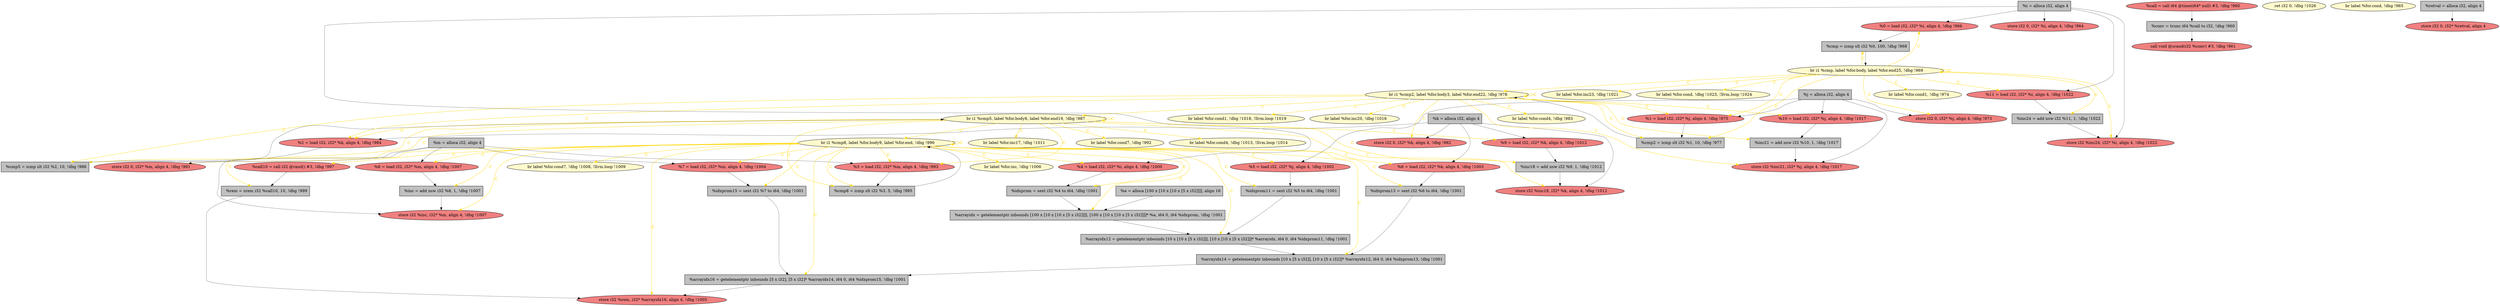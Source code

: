 
digraph G {


node80 [fillcolor=lemonchiffon,label="  br label %for.inc, !dbg !1006",shape=ellipse,style=filled ]
node79 [fillcolor=lemonchiffon,label="  br label %for.cond1, !dbg !1018, !llvm.loop !1019",shape=ellipse,style=filled ]
node78 [fillcolor=lemonchiffon,label="  br label %for.cond7, !dbg !992",shape=ellipse,style=filled ]
node77 [fillcolor=grey,label="  %a = alloca [100 x [10 x [10 x [5 x i32]]]], align 16",shape=rectangle,style=filled ]
node75 [fillcolor=grey,label="  %arrayidx14 = getelementptr inbounds [10 x [5 x i32]], [10 x [5 x i32]]* %arrayidx12, i64 0, i64 %idxprom13, !dbg !1001",shape=rectangle,style=filled ]
node74 [fillcolor=lemonchiffon,label="  br label %for.inc20, !dbg !1016",shape=ellipse,style=filled ]
node71 [fillcolor=lightcoral,label="  %0 = load i32, i32* %i, align 4, !dbg !966",shape=ellipse,style=filled ]
node69 [fillcolor=lightcoral,label="  %8 = load i32, i32* %m, align 4, !dbg !1007",shape=ellipse,style=filled ]
node67 [fillcolor=lightcoral,label="  %call = call i64 @time(i64* null) #3, !dbg !960",shape=ellipse,style=filled ]
node66 [fillcolor=grey,label="  %cmp = icmp slt i32 %0, 100, !dbg !968",shape=rectangle,style=filled ]
node65 [fillcolor=lightcoral,label="  %5 = load i32, i32* %j, align 4, !dbg !1002",shape=ellipse,style=filled ]
node63 [fillcolor=grey,label="  %inc24 = add nsw i32 %11, 1, !dbg !1022",shape=rectangle,style=filled ]
node61 [fillcolor=lemonchiffon,label="  br label %for.cond, !dbg !1023, !llvm.loop !1024",shape=ellipse,style=filled ]
node60 [fillcolor=lightcoral,label="  store i32 0, i32* %k, align 4, !dbg !982",shape=ellipse,style=filled ]
node59 [fillcolor=grey,label="  %arrayidx12 = getelementptr inbounds [10 x [10 x [5 x i32]]], [10 x [10 x [5 x i32]]]* %arrayidx, i64 0, i64 %idxprom11, !dbg !1001",shape=rectangle,style=filled ]
node58 [fillcolor=lemonchiffon,label="  br label %for.cond4, !dbg !1013, !llvm.loop !1014",shape=ellipse,style=filled ]
node55 [fillcolor=grey,label="  %inc18 = add nsw i32 %9, 1, !dbg !1012",shape=rectangle,style=filled ]
node54 [fillcolor=lightcoral,label="  %6 = load i32, i32* %k, align 4, !dbg !1003",shape=ellipse,style=filled ]
node51 [fillcolor=lightcoral,label="  %10 = load i32, i32* %j, align 4, !dbg !1017",shape=ellipse,style=filled ]
node30 [fillcolor=lightcoral,label="  %2 = load i32, i32* %k, align 4, !dbg !984",shape=ellipse,style=filled ]
node28 [fillcolor=lemonchiffon,label="  br i1 %cmp5, label %for.body6, label %for.end19, !dbg !987",shape=ellipse,style=filled ]
node27 [fillcolor=grey,label="  %cmp2 = icmp slt i32 %1, 10, !dbg !977",shape=rectangle,style=filled ]
node16 [fillcolor=grey,label="  %arrayidx16 = getelementptr inbounds [5 x i32], [5 x i32]* %arrayidx14, i64 0, i64 %idxprom15, !dbg !1001",shape=rectangle,style=filled ]
node15 [fillcolor=grey,label="  %arrayidx = getelementptr inbounds [100 x [10 x [10 x [5 x i32]]]], [100 x [10 x [10 x [5 x i32]]]]* %a, i64 0, i64 %idxprom, !dbg !1001",shape=rectangle,style=filled ]
node25 [fillcolor=grey,label="  %cmp5 = icmp slt i32 %2, 10, !dbg !986",shape=rectangle,style=filled ]
node21 [fillcolor=lemonchiffon,label="  br label %for.cond4, !dbg !983",shape=ellipse,style=filled ]
node73 [fillcolor=lemonchiffon,label="  ret i32 0, !dbg !1026",shape=ellipse,style=filled ]
node64 [fillcolor=lemonchiffon,label="  br i1 %cmp, label %for.body, label %for.end25, !dbg !969",shape=ellipse,style=filled ]
node35 [fillcolor=lightcoral,label="  %1 = load i32, i32* %j, align 4, !dbg !975",shape=ellipse,style=filled ]
node49 [fillcolor=grey,label="  %idxprom11 = sext i32 %5 to i64, !dbg !1001",shape=rectangle,style=filled ]
node29 [fillcolor=lemonchiffon,label="  br label %for.cond1, !dbg !974",shape=ellipse,style=filled ]
node26 [fillcolor=lemonchiffon,label="  br label %for.cond, !dbg !965",shape=ellipse,style=filled ]
node20 [fillcolor=lemonchiffon,label="  br i1 %cmp8, label %for.body9, label %for.end, !dbg !996",shape=ellipse,style=filled ]
node52 [fillcolor=lightcoral,label="  store i32 %inc18, i32* %k, align 4, !dbg !1012",shape=ellipse,style=filled ]
node36 [fillcolor=grey,label="  %k = alloca i32, align 4",shape=rectangle,style=filled ]
node23 [fillcolor=lemonchiffon,label="  br i1 %cmp2, label %for.body3, label %for.end22, !dbg !978",shape=ellipse,style=filled ]
node70 [fillcolor=lightcoral,label="  %3 = load i32, i32* %m, align 4, !dbg !993",shape=ellipse,style=filled ]
node48 [fillcolor=lightcoral,label="  call void @srand(i32 %conv) #3, !dbg !961",shape=ellipse,style=filled ]
node17 [fillcolor=grey,label="  %idxprom = sext i32 %4 to i64, !dbg !1001",shape=rectangle,style=filled ]
node31 [fillcolor=grey,label="  %m = alloca i32, align 4",shape=rectangle,style=filled ]
node39 [fillcolor=lightcoral,label="  %4 = load i32, i32* %i, align 4, !dbg !1000",shape=ellipse,style=filled ]
node18 [fillcolor=grey,label="  %rem = srem i32 %call10, 10, !dbg !999",shape=rectangle,style=filled ]
node24 [fillcolor=grey,label="  %inc = add nsw i32 %8, 1, !dbg !1007",shape=rectangle,style=filled ]
node19 [fillcolor=lightcoral,label="  %call10 = call i32 @rand() #3, !dbg !997",shape=ellipse,style=filled ]
node57 [fillcolor=lightcoral,label="  store i32 0, i32* %i, align 4, !dbg !964",shape=ellipse,style=filled ]
node22 [fillcolor=grey,label="  %cmp8 = icmp slt i32 %3, 5, !dbg !995",shape=rectangle,style=filled ]
node50 [fillcolor=lemonchiffon,label="  br label %for.inc17, !dbg !1011",shape=ellipse,style=filled ]
node37 [fillcolor=grey,label="  %idxprom15 = sext i32 %7 to i64, !dbg !1001",shape=rectangle,style=filled ]
node62 [fillcolor=lightcoral,label="  %9 = load i32, i32* %k, align 4, !dbg !1012",shape=ellipse,style=filled ]
node41 [fillcolor=lightcoral,label="  store i32 %inc24, i32* %i, align 4, !dbg !1022",shape=ellipse,style=filled ]
node43 [fillcolor=lightcoral,label="  store i32 0, i32* %j, align 4, !dbg !973",shape=ellipse,style=filled ]
node53 [fillcolor=lightcoral,label="  %11 = load i32, i32* %i, align 4, !dbg !1022",shape=ellipse,style=filled ]
node33 [fillcolor=lemonchiffon,label="  br label %for.cond7, !dbg !1008, !llvm.loop !1009",shape=ellipse,style=filled ]
node38 [fillcolor=lightcoral,label="  store i32 0, i32* %retval, align 4",shape=ellipse,style=filled ]
node68 [fillcolor=lemonchiffon,label="  br label %for.inc23, !dbg !1021",shape=ellipse,style=filled ]
node32 [fillcolor=lightcoral,label="  store i32 0, i32* %m, align 4, !dbg !991",shape=ellipse,style=filled ]
node40 [fillcolor=grey,label="  %i = alloca i32, align 4",shape=rectangle,style=filled ]
node72 [fillcolor=grey,label="  %j = alloca i32, align 4",shape=rectangle,style=filled ]
node44 [fillcolor=lightcoral,label="  %7 = load i32, i32* %m, align 4, !dbg !1004",shape=ellipse,style=filled ]
node42 [fillcolor=grey,label="  %retval = alloca i32, align 4",shape=rectangle,style=filled ]
node45 [fillcolor=grey,label="  %idxprom13 = sext i32 %6 to i64, !dbg !1001",shape=rectangle,style=filled ]
node76 [fillcolor=grey,label="  %conv = trunc i64 %call to i32, !dbg !960",shape=rectangle,style=filled ]
node56 [fillcolor=grey,label="  %inc21 = add nsw i32 %10, 1, !dbg !1017",shape=rectangle,style=filled ]
node34 [fillcolor=lightcoral,label="  store i32 %inc21, i32* %j, align 4, !dbg !1017",shape=ellipse,style=filled ]
node46 [fillcolor=lightcoral,label="  store i32 %rem, i32* %arrayidx16, align 4, !dbg !1005",shape=ellipse,style=filled ]
node47 [fillcolor=lightcoral,label="  store i32 %inc, i32* %m, align 4, !dbg !1007",shape=ellipse,style=filled ]

node20->node80 [style=solid,color=gold,label="C",penwidth=1.0,fontcolor=gold ]
node20->node46 [style=solid,color=gold,label="C",penwidth=1.0,fontcolor=gold ]
node20->node37 [style=solid,color=gold,label="C",penwidth=1.0,fontcolor=gold ]
node20->node44 [style=solid,color=gold,label="C",penwidth=1.0,fontcolor=gold ]
node20->node59 [style=solid,color=gold,label="C",penwidth=1.0,fontcolor=gold ]
node20->node18 [style=solid,color=gold,label="C",penwidth=1.0,fontcolor=gold ]
node20->node24 [style=solid,color=gold,label="C",penwidth=1.0,fontcolor=gold ]
node20->node15 [style=solid,color=gold,label="C",penwidth=1.0,fontcolor=gold ]
node20->node69 [style=solid,color=gold,label="C",penwidth=1.0,fontcolor=gold ]
node36->node54 [style=solid,color=black,label="",penwidth=0.5,fontcolor=black ]
node23->node51 [style=solid,color=gold,label="C",penwidth=1.0,fontcolor=gold ]
node17->node15 [style=solid,color=black,label="",penwidth=0.5,fontcolor=black ]
node37->node16 [style=solid,color=black,label="",penwidth=0.5,fontcolor=black ]
node23->node21 [style=solid,color=gold,label="C",penwidth=1.0,fontcolor=gold ]
node39->node17 [style=solid,color=black,label="",penwidth=0.5,fontcolor=black ]
node23->node35 [style=solid,color=gold,label="C",penwidth=1.0,fontcolor=gold ]
node42->node38 [style=solid,color=black,label="",penwidth=0.5,fontcolor=black ]
node20->node19 [style=solid,color=gold,label="C",penwidth=1.0,fontcolor=gold ]
node40->node41 [style=solid,color=black,label="",penwidth=0.5,fontcolor=black ]
node36->node52 [style=solid,color=black,label="",penwidth=0.5,fontcolor=black ]
node36->node30 [style=solid,color=black,label="",penwidth=0.5,fontcolor=black ]
node22->node20 [style=solid,color=black,label="",penwidth=0.5,fontcolor=black ]
node28->node58 [style=solid,color=gold,label="C",penwidth=1.0,fontcolor=gold ]
node72->node43 [style=solid,color=black,label="",penwidth=0.5,fontcolor=black ]
node20->node54 [style=solid,color=gold,label="C",penwidth=1.0,fontcolor=gold ]
node28->node30 [style=solid,color=gold,label="C",penwidth=1.0,fontcolor=gold ]
node28->node55 [style=solid,color=gold,label="C",penwidth=1.0,fontcolor=gold ]
node35->node27 [style=solid,color=black,label="",penwidth=0.5,fontcolor=black ]
node76->node48 [style=solid,color=black,label="",penwidth=0.5,fontcolor=black ]
node30->node25 [style=solid,color=black,label="",penwidth=0.5,fontcolor=black ]
node23->node56 [style=solid,color=gold,label="C",penwidth=1.0,fontcolor=gold ]
node66->node64 [style=solid,color=black,label="",penwidth=0.5,fontcolor=black ]
node18->node46 [style=solid,color=black,label="",penwidth=0.5,fontcolor=black ]
node23->node79 [style=solid,color=gold,label="C",penwidth=1.0,fontcolor=gold ]
node20->node33 [style=solid,color=gold,label="C",penwidth=1.0,fontcolor=gold ]
node64->node63 [style=solid,color=gold,label="C",penwidth=1.0,fontcolor=gold ]
node62->node55 [style=solid,color=black,label="",penwidth=0.5,fontcolor=black ]
node40->node39 [style=solid,color=black,label="",penwidth=0.5,fontcolor=black ]
node20->node47 [style=solid,color=gold,label="C",penwidth=1.0,fontcolor=gold ]
node71->node66 [style=solid,color=black,label="",penwidth=0.5,fontcolor=black ]
node77->node15 [style=solid,color=black,label="",penwidth=0.5,fontcolor=black ]
node20->node49 [style=solid,color=gold,label="C",penwidth=1.0,fontcolor=gold ]
node28->node52 [style=solid,color=gold,label="C",penwidth=1.0,fontcolor=gold ]
node31->node69 [style=solid,color=black,label="",penwidth=0.5,fontcolor=black ]
node59->node75 [style=solid,color=black,label="",penwidth=0.5,fontcolor=black ]
node64->node53 [style=solid,color=gold,label="C",penwidth=1.0,fontcolor=gold ]
node28->node70 [style=solid,color=gold,label="C",penwidth=1.0,fontcolor=gold ]
node28->node62 [style=solid,color=gold,label="C",penwidth=1.0,fontcolor=gold ]
node23->node30 [style=solid,color=gold,label="C",penwidth=1.0,fontcolor=gold ]
node28->node78 [style=solid,color=gold,label="C",penwidth=1.0,fontcolor=gold ]
node72->node34 [style=solid,color=black,label="",penwidth=0.5,fontcolor=black ]
node64->node27 [style=solid,color=gold,label="C",penwidth=1.0,fontcolor=gold ]
node23->node25 [style=solid,color=gold,label="C",penwidth=1.0,fontcolor=gold ]
node23->node28 [style=solid,color=gold,label="C",penwidth=1.0,fontcolor=gold ]
node64->node71 [style=solid,color=gold,label="C",penwidth=1.0,fontcolor=gold ]
node23->node60 [style=solid,color=gold,label="C",penwidth=1.0,fontcolor=gold ]
node63->node41 [style=solid,color=black,label="",penwidth=0.5,fontcolor=black ]
node28->node20 [style=solid,color=gold,label="C",penwidth=1.0,fontcolor=gold ]
node64->node23 [style=solid,color=gold,label="C",penwidth=1.0,fontcolor=gold ]
node64->node43 [style=solid,color=gold,label="C",penwidth=1.0,fontcolor=gold ]
node20->node65 [style=solid,color=gold,label="C",penwidth=1.0,fontcolor=gold ]
node51->node56 [style=solid,color=black,label="",penwidth=0.5,fontcolor=black ]
node55->node52 [style=solid,color=black,label="",penwidth=0.5,fontcolor=black ]
node28->node22 [style=solid,color=gold,label="C",penwidth=1.0,fontcolor=gold ]
node64->node29 [style=solid,color=gold,label="C",penwidth=1.0,fontcolor=gold ]
node28->node32 [style=solid,color=gold,label="C",penwidth=1.0,fontcolor=gold ]
node20->node75 [style=solid,color=gold,label="C",penwidth=1.0,fontcolor=gold ]
node69->node24 [style=solid,color=black,label="",penwidth=0.5,fontcolor=black ]
node54->node45 [style=solid,color=black,label="",penwidth=0.5,fontcolor=black ]
node31->node32 [style=solid,color=black,label="",penwidth=0.5,fontcolor=black ]
node53->node63 [style=solid,color=black,label="",penwidth=0.5,fontcolor=black ]
node28->node50 [style=solid,color=gold,label="C",penwidth=1.0,fontcolor=gold ]
node49->node59 [style=solid,color=black,label="",penwidth=0.5,fontcolor=black ]
node23->node74 [style=solid,color=gold,label="C",penwidth=1.0,fontcolor=gold ]
node20->node45 [style=solid,color=gold,label="C",penwidth=1.0,fontcolor=gold ]
node20->node16 [style=solid,color=gold,label="C",penwidth=1.0,fontcolor=gold ]
node65->node49 [style=solid,color=black,label="",penwidth=0.5,fontcolor=black ]
node56->node34 [style=solid,color=black,label="",penwidth=0.5,fontcolor=black ]
node64->node66 [style=solid,color=gold,label="C",penwidth=1.0,fontcolor=gold ]
node72->node51 [style=solid,color=black,label="",penwidth=0.5,fontcolor=black ]
node72->node65 [style=solid,color=black,label="",penwidth=0.5,fontcolor=black ]
node19->node18 [style=solid,color=black,label="",penwidth=0.5,fontcolor=black ]
node40->node53 [style=solid,color=black,label="",penwidth=0.5,fontcolor=black ]
node15->node59 [style=solid,color=black,label="",penwidth=0.5,fontcolor=black ]
node45->node75 [style=solid,color=black,label="",penwidth=0.5,fontcolor=black ]
node31->node47 [style=solid,color=black,label="",penwidth=0.5,fontcolor=black ]
node44->node37 [style=solid,color=black,label="",penwidth=0.5,fontcolor=black ]
node36->node60 [style=solid,color=black,label="",penwidth=0.5,fontcolor=black ]
node31->node70 [style=solid,color=black,label="",penwidth=0.5,fontcolor=black ]
node40->node71 [style=solid,color=black,label="",penwidth=0.5,fontcolor=black ]
node31->node44 [style=solid,color=black,label="",penwidth=0.5,fontcolor=black ]
node40->node57 [style=solid,color=black,label="",penwidth=0.5,fontcolor=black ]
node20->node22 [style=solid,color=gold,label="C",penwidth=1.0,fontcolor=gold ]
node20->node39 [style=solid,color=gold,label="C",penwidth=1.0,fontcolor=gold ]
node36->node62 [style=solid,color=black,label="",penwidth=0.5,fontcolor=black ]
node24->node47 [style=solid,color=black,label="",penwidth=0.5,fontcolor=black ]
node23->node27 [style=solid,color=gold,label="C",penwidth=1.0,fontcolor=gold ]
node23->node34 [style=solid,color=gold,label="C",penwidth=1.0,fontcolor=gold ]
node27->node23 [style=solid,color=black,label="",penwidth=0.5,fontcolor=black ]
node64->node61 [style=solid,color=gold,label="C",penwidth=1.0,fontcolor=gold ]
node64->node41 [style=solid,color=gold,label="C",penwidth=1.0,fontcolor=gold ]
node70->node22 [style=solid,color=black,label="",penwidth=0.5,fontcolor=black ]
node64->node68 [style=solid,color=gold,label="C",penwidth=1.0,fontcolor=gold ]
node28->node25 [style=solid,color=gold,label="C",penwidth=1.0,fontcolor=gold ]
node25->node28 [style=solid,color=black,label="",penwidth=0.5,fontcolor=black ]
node64->node35 [style=solid,color=gold,label="C",penwidth=1.0,fontcolor=gold ]
node72->node35 [style=solid,color=black,label="",penwidth=0.5,fontcolor=black ]
node20->node17 [style=solid,color=gold,label="C",penwidth=1.0,fontcolor=gold ]
node20->node20 [style=solid,color=gold,label="C",penwidth=1.0,fontcolor=gold ]
node75->node16 [style=solid,color=black,label="",penwidth=0.5,fontcolor=black ]
node67->node76 [style=solid,color=black,label="",penwidth=0.5,fontcolor=black ]
node64->node64 [style=solid,color=gold,label="C",penwidth=1.0,fontcolor=gold ]
node16->node46 [style=solid,color=black,label="",penwidth=0.5,fontcolor=black ]
node28->node28 [style=solid,color=gold,label="C",penwidth=1.0,fontcolor=gold ]
node20->node70 [style=solid,color=gold,label="C",penwidth=1.0,fontcolor=gold ]
node23->node23 [style=solid,color=gold,label="C",penwidth=1.0,fontcolor=gold ]


}
